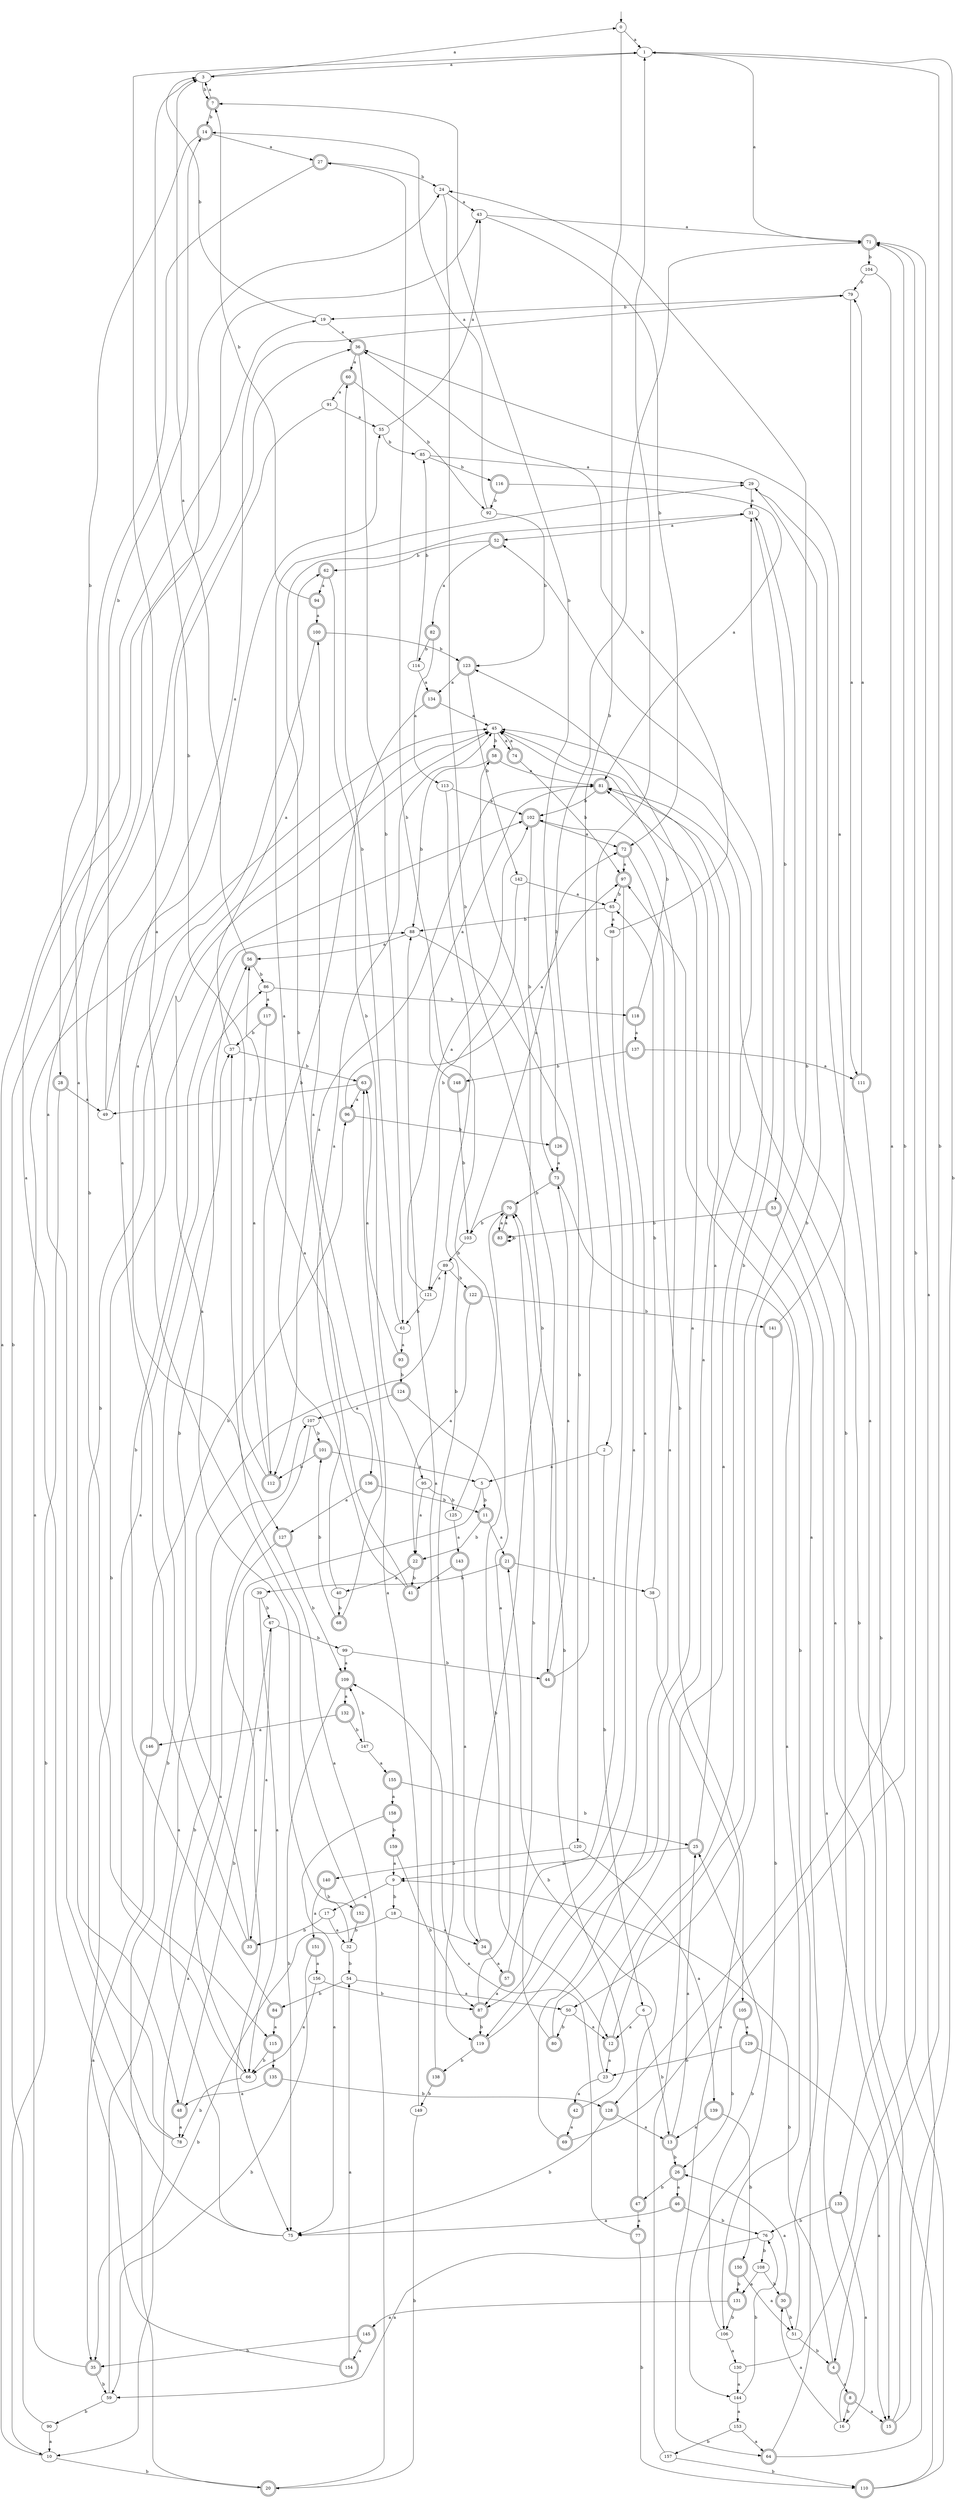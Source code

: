 digraph RandomDFA {
  __start0 [label="", shape=none];
  __start0 -> 0 [label=""];
  0 [shape=circle]
  0 -> 1 [label="a"]
  0 -> 2 [label="b"]
  1
  1 -> 3 [label="a"]
  1 -> 4 [label="b"]
  2
  2 -> 5 [label="a"]
  2 -> 6 [label="b"]
  3
  3 -> 0 [label="a"]
  3 -> 7 [label="b"]
  4 [shape=doublecircle]
  4 -> 8 [label="a"]
  4 -> 9 [label="b"]
  5
  5 -> 10 [label="a"]
  5 -> 11 [label="b"]
  6
  6 -> 12 [label="a"]
  6 -> 13 [label="b"]
  7 [shape=doublecircle]
  7 -> 3 [label="a"]
  7 -> 14 [label="b"]
  8 [shape=doublecircle]
  8 -> 15 [label="a"]
  8 -> 16 [label="b"]
  9
  9 -> 17 [label="a"]
  9 -> 18 [label="b"]
  10
  10 -> 19 [label="a"]
  10 -> 20 [label="b"]
  11 [shape=doublecircle]
  11 -> 21 [label="a"]
  11 -> 22 [label="b"]
  12 [shape=doublecircle]
  12 -> 23 [label="a"]
  12 -> 24 [label="b"]
  13 [shape=doublecircle]
  13 -> 25 [label="a"]
  13 -> 26 [label="b"]
  14 [shape=doublecircle]
  14 -> 27 [label="a"]
  14 -> 28 [label="b"]
  15 [shape=doublecircle]
  15 -> 29 [label="a"]
  15 -> 1 [label="b"]
  16
  16 -> 30 [label="a"]
  16 -> 31 [label="b"]
  17
  17 -> 32 [label="a"]
  17 -> 33 [label="b"]
  18
  18 -> 34 [label="a"]
  18 -> 35 [label="b"]
  19
  19 -> 36 [label="a"]
  19 -> 3 [label="b"]
  20 [shape=doublecircle]
  20 -> 37 [label="a"]
  20 -> 37 [label="b"]
  21 [shape=doublecircle]
  21 -> 38 [label="a"]
  21 -> 39 [label="b"]
  22 [shape=doublecircle]
  22 -> 40 [label="a"]
  22 -> 41 [label="b"]
  23
  23 -> 42 [label="a"]
  23 -> 31 [label="b"]
  24
  24 -> 43 [label="a"]
  24 -> 44 [label="b"]
  25 [shape=doublecircle]
  25 -> 45 [label="a"]
  25 -> 9 [label="b"]
  26 [shape=doublecircle]
  26 -> 46 [label="a"]
  26 -> 47 [label="b"]
  27 [shape=doublecircle]
  27 -> 48 [label="a"]
  27 -> 24 [label="b"]
  28 [shape=doublecircle]
  28 -> 49 [label="a"]
  28 -> 10 [label="b"]
  29
  29 -> 31 [label="a"]
  29 -> 50 [label="b"]
  30 [shape=doublecircle]
  30 -> 26 [label="a"]
  30 -> 51 [label="b"]
  31
  31 -> 52 [label="a"]
  31 -> 53 [label="b"]
  32
  32 -> 45 [label="a"]
  32 -> 54 [label="b"]
  33 [shape=doublecircle]
  33 -> 55 [label="a"]
  33 -> 56 [label="b"]
  34 [shape=doublecircle]
  34 -> 57 [label="a"]
  34 -> 58 [label="b"]
  35 [shape=doublecircle]
  35 -> 45 [label="a"]
  35 -> 59 [label="b"]
  36 [shape=doublecircle]
  36 -> 60 [label="a"]
  36 -> 61 [label="b"]
  37
  37 -> 62 [label="a"]
  37 -> 63 [label="b"]
  38
  38 -> 64 [label="a"]
  38 -> 65 [label="b"]
  39
  39 -> 66 [label="a"]
  39 -> 67 [label="b"]
  40
  40 -> 45 [label="a"]
  40 -> 68 [label="b"]
  41 [shape=doublecircle]
  41 -> 29 [label="a"]
  41 -> 31 [label="b"]
  42 [shape=doublecircle]
  42 -> 69 [label="a"]
  42 -> 70 [label="b"]
  43
  43 -> 71 [label="a"]
  43 -> 72 [label="b"]
  44 [shape=doublecircle]
  44 -> 73 [label="a"]
  44 -> 71 [label="b"]
  45
  45 -> 74 [label="a"]
  45 -> 58 [label="b"]
  46 [shape=doublecircle]
  46 -> 75 [label="a"]
  46 -> 76 [label="b"]
  47 [shape=doublecircle]
  47 -> 77 [label="a"]
  47 -> 21 [label="b"]
  48 [shape=doublecircle]
  48 -> 78 [label="a"]
  48 -> 67 [label="b"]
  49
  49 -> 79 [label="a"]
  49 -> 14 [label="b"]
  50
  50 -> 12 [label="a"]
  50 -> 80 [label="b"]
  51
  51 -> 81 [label="a"]
  51 -> 4 [label="b"]
  52 [shape=doublecircle]
  52 -> 82 [label="a"]
  52 -> 62 [label="b"]
  53 [shape=doublecircle]
  53 -> 15 [label="a"]
  53 -> 83 [label="b"]
  54
  54 -> 50 [label="a"]
  54 -> 84 [label="b"]
  55
  55 -> 43 [label="a"]
  55 -> 85 [label="b"]
  56 [shape=doublecircle]
  56 -> 3 [label="a"]
  56 -> 86 [label="b"]
  57 [shape=doublecircle]
  57 -> 87 [label="a"]
  57 -> 1 [label="b"]
  58 [shape=doublecircle]
  58 -> 81 [label="a"]
  58 -> 88 [label="b"]
  59
  59 -> 89 [label="a"]
  59 -> 90 [label="b"]
  60 [shape=doublecircle]
  60 -> 91 [label="a"]
  60 -> 92 [label="b"]
  61
  61 -> 93 [label="a"]
  61 -> 60 [label="b"]
  62 [shape=doublecircle]
  62 -> 94 [label="a"]
  62 -> 95 [label="b"]
  63 [shape=doublecircle]
  63 -> 96 [label="a"]
  63 -> 49 [label="b"]
  64 [shape=doublecircle]
  64 -> 71 [label="a"]
  64 -> 97 [label="b"]
  65
  65 -> 98 [label="a"]
  65 -> 88 [label="b"]
  66
  66 -> 86 [label="a"]
  66 -> 78 [label="b"]
  67
  67 -> 33 [label="a"]
  67 -> 99 [label="b"]
  68 [shape=doublecircle]
  68 -> 100 [label="a"]
  68 -> 101 [label="b"]
  69 [shape=doublecircle]
  69 -> 102 [label="a"]
  69 -> 71 [label="b"]
  70 [shape=doublecircle]
  70 -> 83 [label="a"]
  70 -> 103 [label="b"]
  71 [shape=doublecircle]
  71 -> 1 [label="a"]
  71 -> 104 [label="b"]
  72 [shape=doublecircle]
  72 -> 97 [label="a"]
  72 -> 105 [label="b"]
  73 [shape=doublecircle]
  73 -> 106 [label="a"]
  73 -> 70 [label="b"]
  74 [shape=doublecircle]
  74 -> 45 [label="a"]
  74 -> 97 [label="b"]
  75
  75 -> 43 [label="a"]
  75 -> 107 [label="b"]
  76
  76 -> 59 [label="a"]
  76 -> 108 [label="b"]
  77 [shape=doublecircle]
  77 -> 109 [label="a"]
  77 -> 110 [label="b"]
  78
  78 -> 24 [label="a"]
  78 -> 45 [label="b"]
  79
  79 -> 111 [label="a"]
  79 -> 19 [label="b"]
  80 [shape=doublecircle]
  80 -> 45 [label="a"]
  80 -> 70 [label="b"]
  81 [shape=doublecircle]
  81 -> 112 [label="a"]
  81 -> 102 [label="b"]
  82 [shape=doublecircle]
  82 -> 113 [label="a"]
  82 -> 114 [label="b"]
  83 [shape=doublecircle]
  83 -> 70 [label="a"]
  83 -> 83 [label="b"]
  84 [shape=doublecircle]
  84 -> 115 [label="a"]
  84 -> 88 [label="b"]
  85
  85 -> 29 [label="a"]
  85 -> 116 [label="b"]
  86
  86 -> 117 [label="a"]
  86 -> 118 [label="b"]
  87 [shape=doublecircle]
  87 -> 70 [label="a"]
  87 -> 119 [label="b"]
  88
  88 -> 56 [label="a"]
  88 -> 120 [label="b"]
  89
  89 -> 121 [label="a"]
  89 -> 122 [label="b"]
  90
  90 -> 10 [label="a"]
  90 -> 36 [label="b"]
  91
  91 -> 55 [label="a"]
  91 -> 115 [label="b"]
  92
  92 -> 14 [label="a"]
  92 -> 123 [label="b"]
  93 [shape=doublecircle]
  93 -> 63 [label="a"]
  93 -> 124 [label="b"]
  94 [shape=doublecircle]
  94 -> 100 [label="a"]
  94 -> 7 [label="b"]
  95
  95 -> 22 [label="a"]
  95 -> 125 [label="b"]
  96 [shape=doublecircle]
  96 -> 97 [label="a"]
  96 -> 126 [label="b"]
  97 [shape=doublecircle]
  97 -> 119 [label="a"]
  97 -> 65 [label="b"]
  98
  98 -> 87 [label="a"]
  98 -> 36 [label="b"]
  99
  99 -> 109 [label="a"]
  99 -> 44 [label="b"]
  100 [shape=doublecircle]
  100 -> 127 [label="a"]
  100 -> 123 [label="b"]
  101 [shape=doublecircle]
  101 -> 5 [label="a"]
  101 -> 112 [label="b"]
  102 [shape=doublecircle]
  102 -> 72 [label="a"]
  102 -> 73 [label="b"]
  103
  103 -> 72 [label="a"]
  103 -> 89 [label="b"]
  104
  104 -> 128 [label="a"]
  104 -> 79 [label="b"]
  105 [shape=doublecircle]
  105 -> 129 [label="a"]
  105 -> 26 [label="b"]
  106
  106 -> 130 [label="a"]
  106 -> 25 [label="b"]
  107
  107 -> 75 [label="a"]
  107 -> 101 [label="b"]
  108
  108 -> 131 [label="a"]
  108 -> 30 [label="b"]
  109 [shape=doublecircle]
  109 -> 132 [label="a"]
  109 -> 75 [label="b"]
  110 [shape=doublecircle]
  110 -> 81 [label="a"]
  110 -> 81 [label="b"]
  111 [shape=doublecircle]
  111 -> 79 [label="a"]
  111 -> 133 [label="b"]
  112 [shape=doublecircle]
  112 -> 56 [label="a"]
  112 -> 3 [label="b"]
  113
  113 -> 102 [label="a"]
  113 -> 119 [label="b"]
  114
  114 -> 134 [label="a"]
  114 -> 85 [label="b"]
  115 [shape=doublecircle]
  115 -> 135 [label="a"]
  115 -> 66 [label="b"]
  116 [shape=doublecircle]
  116 -> 81 [label="a"]
  116 -> 92 [label="b"]
  117 [shape=doublecircle]
  117 -> 136 [label="a"]
  117 -> 37 [label="b"]
  118 [shape=doublecircle]
  118 -> 137 [label="a"]
  118 -> 45 [label="b"]
  119 [shape=doublecircle]
  119 -> 123 [label="a"]
  119 -> 138 [label="b"]
  120
  120 -> 139 [label="a"]
  120 -> 140 [label="b"]
  121
  121 -> 102 [label="a"]
  121 -> 61 [label="b"]
  122 [shape=doublecircle]
  122 -> 22 [label="a"]
  122 -> 141 [label="b"]
  123 [shape=doublecircle]
  123 -> 134 [label="a"]
  123 -> 142 [label="b"]
  124 [shape=doublecircle]
  124 -> 107 [label="a"]
  124 -> 12 [label="b"]
  125
  125 -> 143 [label="a"]
  125 -> 27 [label="b"]
  126 [shape=doublecircle]
  126 -> 73 [label="a"]
  126 -> 7 [label="b"]
  127 [shape=doublecircle]
  127 -> 66 [label="a"]
  127 -> 109 [label="b"]
  128 [shape=doublecircle]
  128 -> 13 [label="a"]
  128 -> 75 [label="b"]
  129 [shape=doublecircle]
  129 -> 15 [label="a"]
  129 -> 23 [label="b"]
  130
  130 -> 144 [label="a"]
  130 -> 71 [label="b"]
  131 [shape=doublecircle]
  131 -> 145 [label="a"]
  131 -> 106 [label="b"]
  132 [shape=doublecircle]
  132 -> 146 [label="a"]
  132 -> 147 [label="b"]
  133 [shape=doublecircle]
  133 -> 16 [label="a"]
  133 -> 76 [label="b"]
  134 [shape=doublecircle]
  134 -> 45 [label="a"]
  134 -> 112 [label="b"]
  135 [shape=doublecircle]
  135 -> 48 [label="a"]
  135 -> 128 [label="b"]
  136 [shape=doublecircle]
  136 -> 127 [label="a"]
  136 -> 11 [label="b"]
  137 [shape=doublecircle]
  137 -> 111 [label="a"]
  137 -> 148 [label="b"]
  138 [shape=doublecircle]
  138 -> 88 [label="a"]
  138 -> 149 [label="b"]
  139 [shape=doublecircle]
  139 -> 13 [label="a"]
  139 -> 150 [label="b"]
  140 [shape=doublecircle]
  140 -> 151 [label="a"]
  140 -> 152 [label="b"]
  141 [shape=doublecircle]
  141 -> 36 [label="a"]
  141 -> 144 [label="b"]
  142
  142 -> 65 [label="a"]
  142 -> 121 [label="b"]
  143 [shape=doublecircle]
  143 -> 34 [label="a"]
  143 -> 41 [label="b"]
  144
  144 -> 153 [label="a"]
  144 -> 76 [label="b"]
  145 [shape=doublecircle]
  145 -> 154 [label="a"]
  145 -> 35 [label="b"]
  146 [shape=doublecircle]
  146 -> 35 [label="a"]
  146 -> 96 [label="b"]
  147
  147 -> 155 [label="a"]
  147 -> 109 [label="b"]
  148 [shape=doublecircle]
  148 -> 81 [label="a"]
  148 -> 103 [label="b"]
  149
  149 -> 63 [label="a"]
  149 -> 20 [label="b"]
  150 [shape=doublecircle]
  150 -> 51 [label="a"]
  150 -> 131 [label="b"]
  151 [shape=doublecircle]
  151 -> 156 [label="a"]
  151 -> 59 [label="b"]
  152 [shape=doublecircle]
  152 -> 1 [label="a"]
  152 -> 32 [label="b"]
  153
  153 -> 64 [label="a"]
  153 -> 157 [label="b"]
  154 [shape=doublecircle]
  154 -> 54 [label="a"]
  154 -> 102 [label="b"]
  155 [shape=doublecircle]
  155 -> 158 [label="a"]
  155 -> 25 [label="b"]
  156
  156 -> 66 [label="a"]
  156 -> 87 [label="b"]
  157
  157 -> 52 [label="a"]
  157 -> 110 [label="b"]
  158 [shape=doublecircle]
  158 -> 75 [label="a"]
  158 -> 159 [label="b"]
  159 [shape=doublecircle]
  159 -> 9 [label="a"]
  159 -> 87 [label="b"]
}
